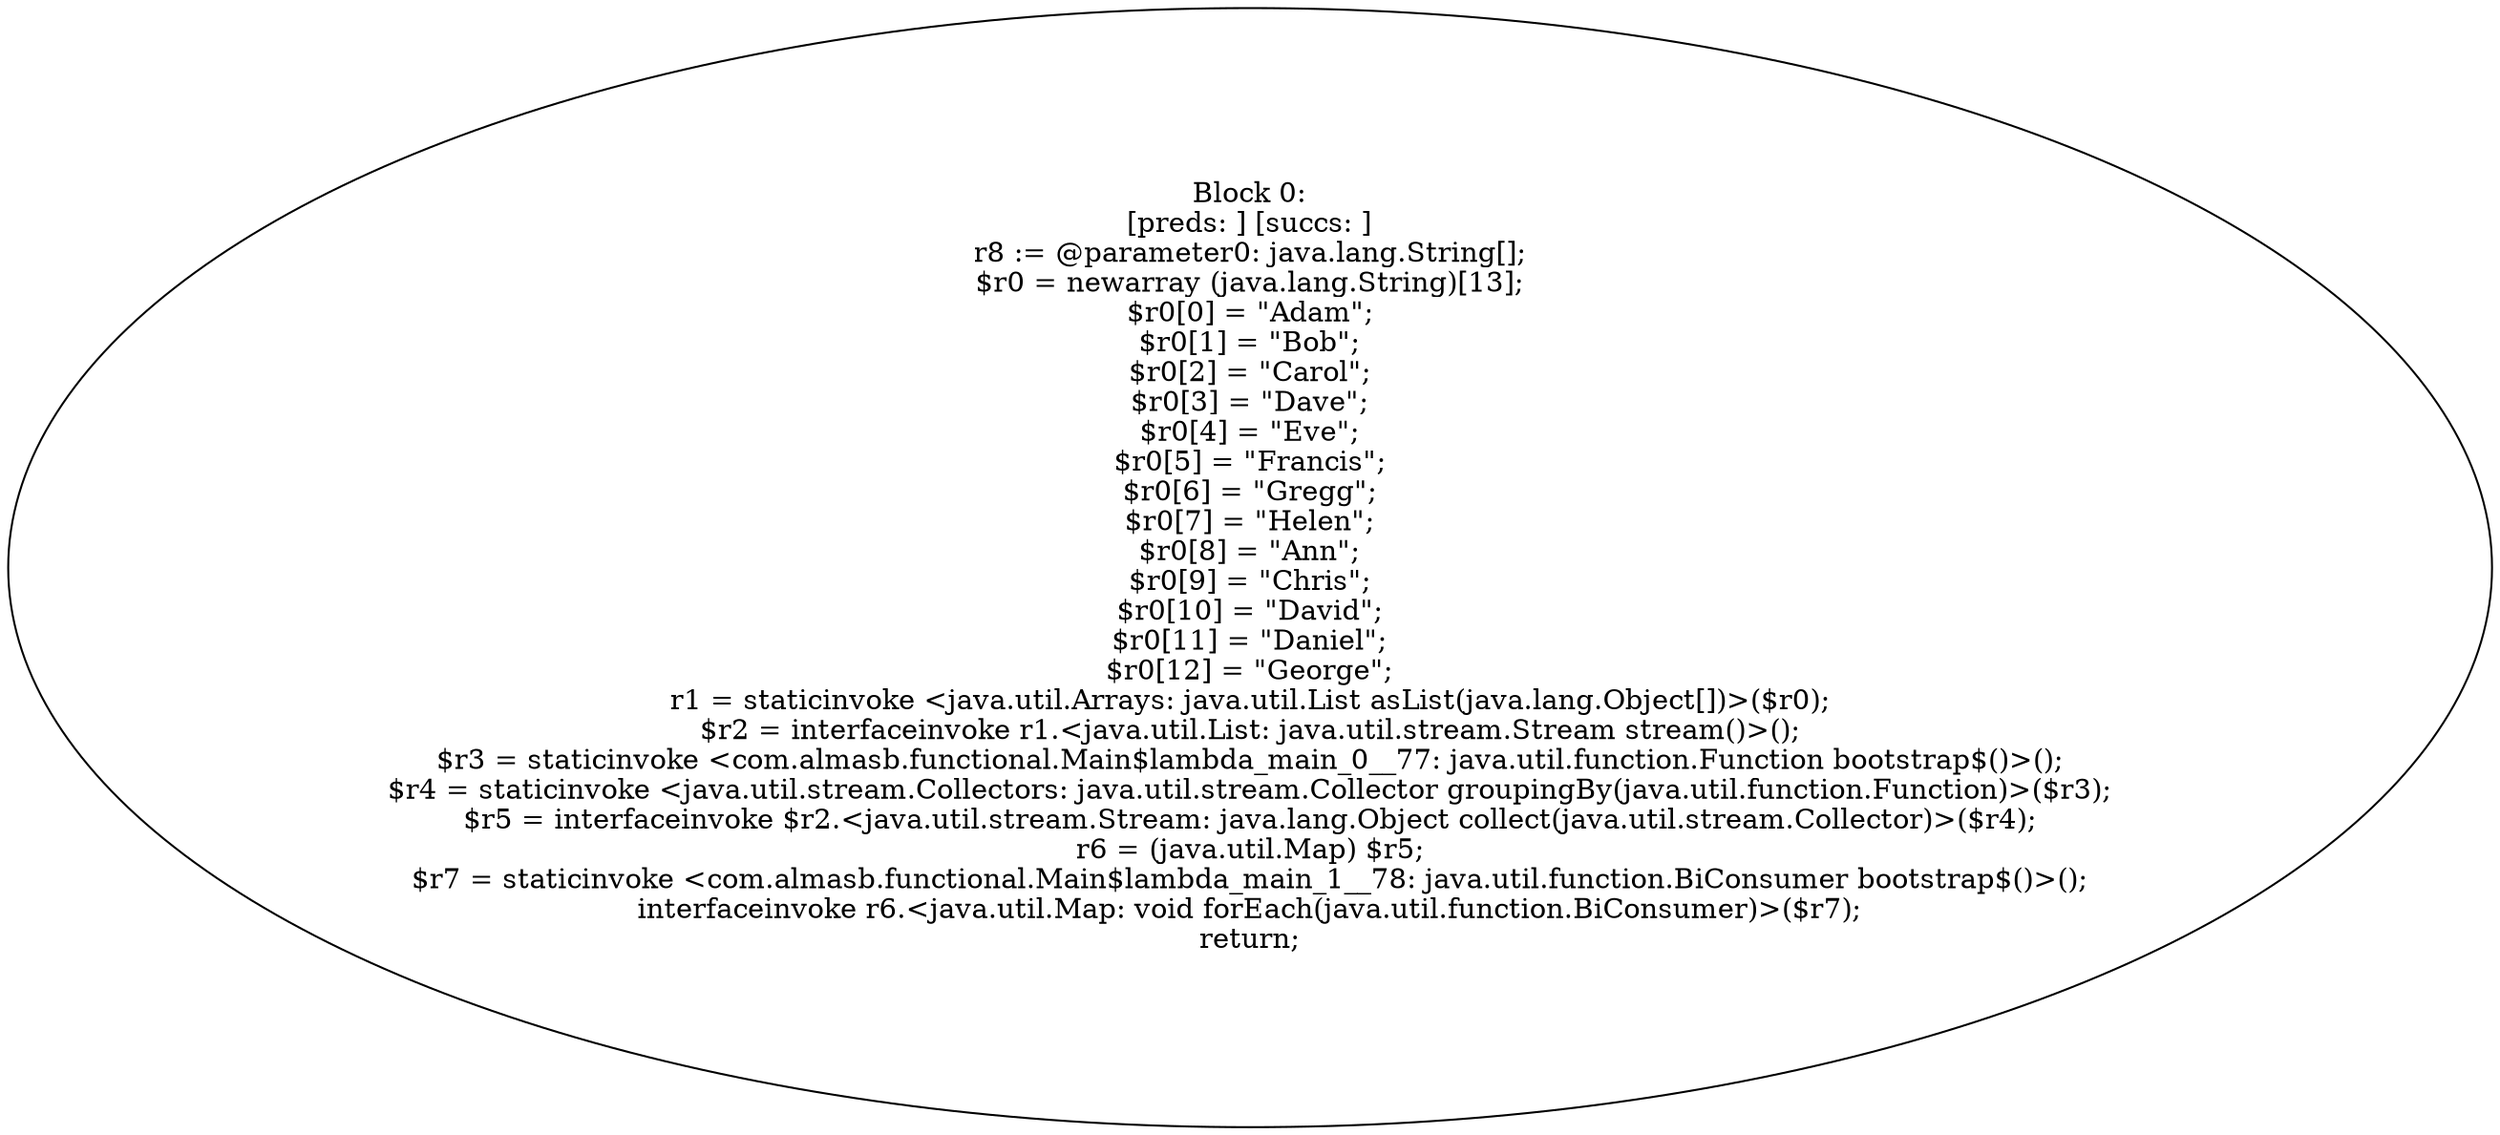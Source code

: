 digraph "unitGraph" {
    "Block 0:
[preds: ] [succs: ]
r8 := @parameter0: java.lang.String[];
$r0 = newarray (java.lang.String)[13];
$r0[0] = \"Adam\";
$r0[1] = \"Bob\";
$r0[2] = \"Carol\";
$r0[3] = \"Dave\";
$r0[4] = \"Eve\";
$r0[5] = \"Francis\";
$r0[6] = \"Gregg\";
$r0[7] = \"Helen\";
$r0[8] = \"Ann\";
$r0[9] = \"Chris\";
$r0[10] = \"David\";
$r0[11] = \"Daniel\";
$r0[12] = \"George\";
r1 = staticinvoke <java.util.Arrays: java.util.List asList(java.lang.Object[])>($r0);
$r2 = interfaceinvoke r1.<java.util.List: java.util.stream.Stream stream()>();
$r3 = staticinvoke <com.almasb.functional.Main$lambda_main_0__77: java.util.function.Function bootstrap$()>();
$r4 = staticinvoke <java.util.stream.Collectors: java.util.stream.Collector groupingBy(java.util.function.Function)>($r3);
$r5 = interfaceinvoke $r2.<java.util.stream.Stream: java.lang.Object collect(java.util.stream.Collector)>($r4);
r6 = (java.util.Map) $r5;
$r7 = staticinvoke <com.almasb.functional.Main$lambda_main_1__78: java.util.function.BiConsumer bootstrap$()>();
interfaceinvoke r6.<java.util.Map: void forEach(java.util.function.BiConsumer)>($r7);
return;
"
}
